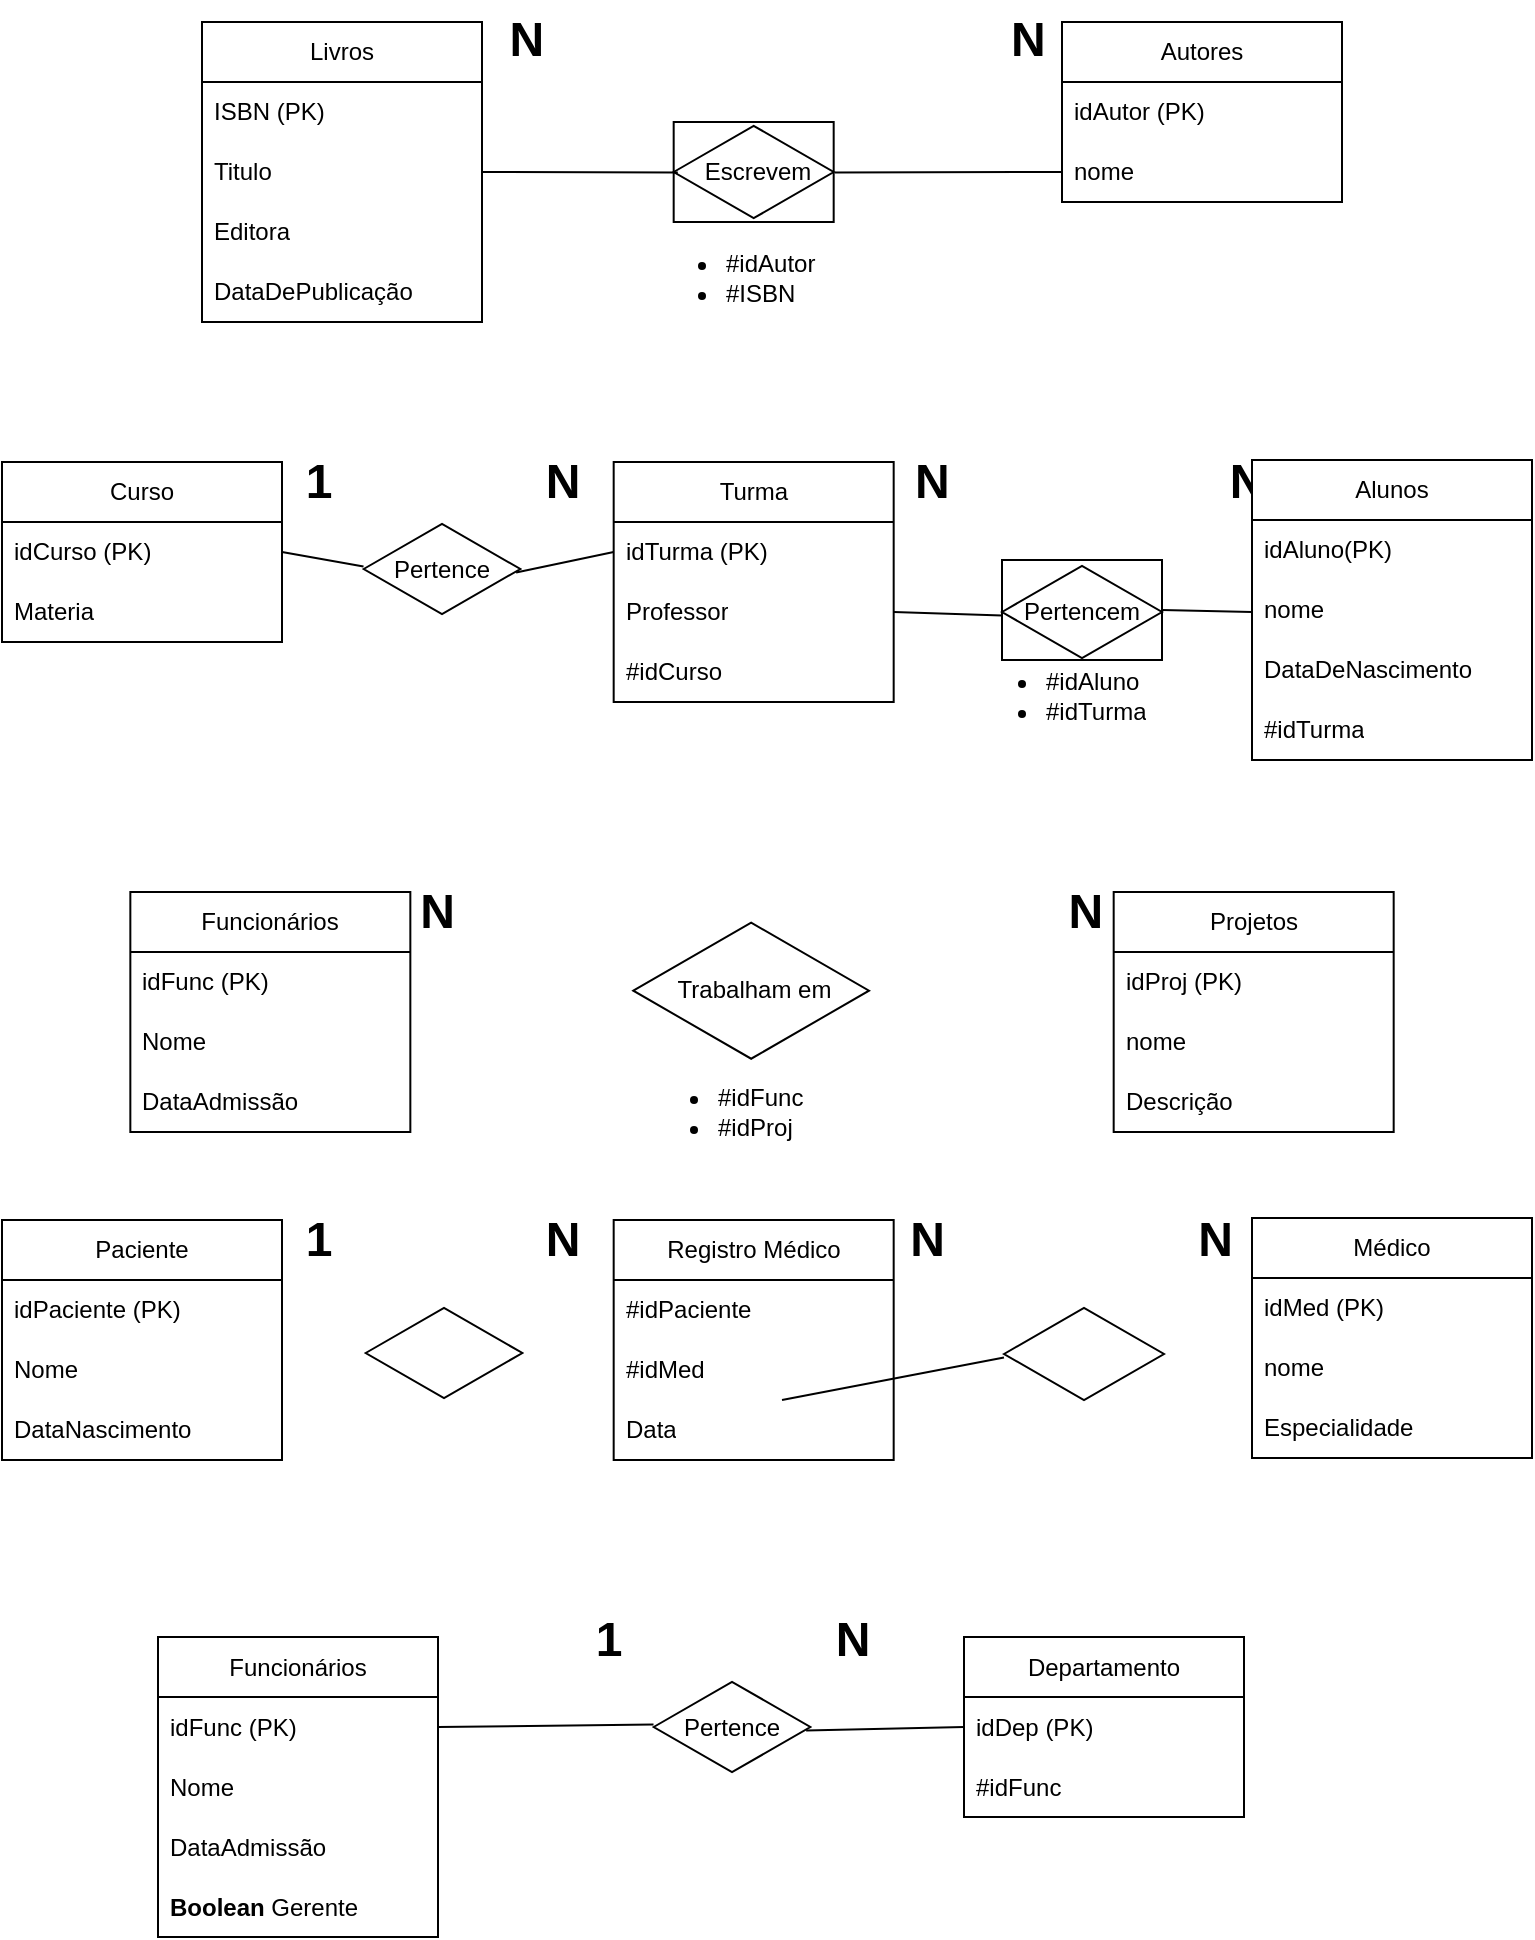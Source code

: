 <mxfile>
    <diagram id="42lzWISx-mne7a74D8Kh" name="Page-1">
        <mxGraphModel dx="851" dy="419" grid="1" gridSize="10" guides="1" tooltips="1" connect="1" arrows="1" fold="1" page="1" pageScale="1" pageWidth="850" pageHeight="1100" math="0" shadow="0">
            <root>
                <mxCell id="0"/>
                <mxCell id="1" parent="0"/>
                <mxCell id="2" value="" style="rounded=0;whiteSpace=wrap;html=1;" vertex="1" parent="1">
                    <mxGeometry x="542" y="320" width="80" height="50" as="geometry"/>
                </mxCell>
                <mxCell id="3" value="" style="rounded=0;whiteSpace=wrap;html=1;" vertex="1" parent="1">
                    <mxGeometry x="377.84" y="101" width="80" height="50" as="geometry"/>
                </mxCell>
                <mxCell id="4" value="&amp;nbsp;N&amp;nbsp; &amp;nbsp; &amp;nbsp; &amp;nbsp; &amp;nbsp; &amp;nbsp; &amp;nbsp; &amp;nbsp; &amp;nbsp; &amp;nbsp; &amp;nbsp;N" style="text;strokeColor=none;fillColor=none;html=1;fontSize=24;fontStyle=1;verticalAlign=middle;align=center;" vertex="1" parent="1">
                    <mxGeometry x="532" y="261" width="100" height="40" as="geometry"/>
                </mxCell>
                <mxCell id="5" value="1&amp;nbsp; &amp;nbsp; &amp;nbsp; &amp;nbsp; &amp;nbsp; &amp;nbsp; &amp;nbsp; &amp;nbsp; N" style="text;strokeColor=none;fillColor=none;html=1;fontSize=24;fontStyle=1;verticalAlign=middle;align=center;" vertex="1" parent="1">
                    <mxGeometry x="212" y="261" width="100" height="40" as="geometry"/>
                </mxCell>
                <mxCell id="6" value="Turma" style="swimlane;fontStyle=0;childLayout=stackLayout;horizontal=1;startSize=30;horizontalStack=0;resizeParent=1;resizeParentMax=0;resizeLast=0;collapsible=1;marginBottom=0;whiteSpace=wrap;html=1;" vertex="1" parent="1">
                    <mxGeometry x="347.84" y="271" width="140" height="120" as="geometry"/>
                </mxCell>
                <mxCell id="7" value="idTurma (PK)" style="text;strokeColor=none;fillColor=none;align=left;verticalAlign=middle;spacingLeft=4;spacingRight=4;overflow=hidden;points=[[0,0.5],[1,0.5]];portConstraint=eastwest;rotatable=0;whiteSpace=wrap;html=1;" vertex="1" parent="6">
                    <mxGeometry y="30" width="140" height="30" as="geometry"/>
                </mxCell>
                <mxCell id="8" value="Professor" style="text;strokeColor=none;fillColor=none;align=left;verticalAlign=middle;spacingLeft=4;spacingRight=4;overflow=hidden;points=[[0,0.5],[1,0.5]];portConstraint=eastwest;rotatable=0;whiteSpace=wrap;html=1;" vertex="1" parent="6">
                    <mxGeometry y="60" width="140" height="30" as="geometry"/>
                </mxCell>
                <mxCell id="9" value="#idCurso" style="text;strokeColor=none;fillColor=none;align=left;verticalAlign=middle;spacingLeft=4;spacingRight=4;overflow=hidden;points=[[0,0.5],[1,0.5]];portConstraint=eastwest;rotatable=0;whiteSpace=wrap;html=1;" vertex="1" parent="6">
                    <mxGeometry y="90" width="140" height="30" as="geometry"/>
                </mxCell>
                <mxCell id="10" value="Curso" style="swimlane;fontStyle=0;childLayout=stackLayout;horizontal=1;startSize=30;horizontalStack=0;resizeParent=1;resizeParentMax=0;resizeLast=0;collapsible=1;marginBottom=0;whiteSpace=wrap;html=1;" vertex="1" parent="1">
                    <mxGeometry x="42" y="271" width="140" height="90" as="geometry">
                        <mxRectangle x="140" y="170" width="130" height="30" as="alternateBounds"/>
                    </mxGeometry>
                </mxCell>
                <mxCell id="11" value="idCurso (PK)" style="text;strokeColor=none;fillColor=none;align=left;verticalAlign=middle;spacingLeft=4;spacingRight=4;overflow=hidden;points=[[0,0.5],[1,0.5]];portConstraint=eastwest;rotatable=0;whiteSpace=wrap;html=1;" vertex="1" parent="10">
                    <mxGeometry y="30" width="140" height="30" as="geometry"/>
                </mxCell>
                <mxCell id="12" value="Materia" style="text;strokeColor=none;fillColor=none;align=left;verticalAlign=middle;spacingLeft=4;spacingRight=4;overflow=hidden;points=[[0,0.5],[1,0.5]];portConstraint=eastwest;rotatable=0;whiteSpace=wrap;html=1;" vertex="1" parent="10">
                    <mxGeometry y="60" width="140" height="30" as="geometry"/>
                </mxCell>
                <mxCell id="13" value="Pertence" style="html=1;whiteSpace=wrap;aspect=fixed;shape=isoRectangle;" vertex="1" parent="1">
                    <mxGeometry x="222.84" y="301" width="78.33" height="47" as="geometry"/>
                </mxCell>
                <mxCell id="14" value="Pertencem" style="html=1;whiteSpace=wrap;aspect=fixed;shape=isoRectangle;" vertex="1" parent="1">
                    <mxGeometry x="542" y="322" width="80" height="48" as="geometry"/>
                </mxCell>
                <mxCell id="15" value="&lt;ul&gt;&lt;li&gt;&lt;span style=&quot;background-color: initial;&quot;&gt;#idAluno&lt;/span&gt;&lt;br&gt;&lt;/li&gt;&lt;li&gt;#idTurma&lt;/li&gt;&lt;/ul&gt;" style="text;strokeColor=none;fillColor=none;html=1;whiteSpace=wrap;verticalAlign=middle;overflow=hidden;" vertex="1" parent="1">
                    <mxGeometry x="522" y="348" width="100" height="80" as="geometry"/>
                </mxCell>
                <mxCell id="16" value="&amp;nbsp;N&amp;nbsp; &amp;nbsp; &amp;nbsp; &amp;nbsp; &amp;nbsp; &amp;nbsp; &amp;nbsp; &amp;nbsp; &amp;nbsp; &amp;nbsp; &amp;nbsp; &amp;nbsp; &amp;nbsp; &amp;nbsp; &amp;nbsp; &amp;nbsp; &amp;nbsp; &amp;nbsp; &amp;nbsp; &amp;nbsp; &amp;nbsp; &amp;nbsp; &amp;nbsp; N" style="text;strokeColor=none;fillColor=none;html=1;fontSize=24;fontStyle=1;verticalAlign=middle;align=center;" vertex="1" parent="1">
                    <mxGeometry x="367.84" y="476" width="100" height="40" as="geometry"/>
                </mxCell>
                <mxCell id="17" value="Projetos" style="swimlane;fontStyle=0;childLayout=stackLayout;horizontal=1;startSize=30;horizontalStack=0;resizeParent=1;resizeParentMax=0;resizeLast=0;collapsible=1;marginBottom=0;whiteSpace=wrap;html=1;" vertex="1" parent="1">
                    <mxGeometry x="597.84" y="486" width="140" height="120" as="geometry"/>
                </mxCell>
                <mxCell id="18" value="idProj (PK)" style="text;strokeColor=none;fillColor=none;align=left;verticalAlign=middle;spacingLeft=4;spacingRight=4;overflow=hidden;points=[[0,0.5],[1,0.5]];portConstraint=eastwest;rotatable=0;whiteSpace=wrap;html=1;" vertex="1" parent="17">
                    <mxGeometry y="30" width="140" height="30" as="geometry"/>
                </mxCell>
                <mxCell id="19" value="nome" style="text;strokeColor=none;fillColor=none;align=left;verticalAlign=middle;spacingLeft=4;spacingRight=4;overflow=hidden;points=[[0,0.5],[1,0.5]];portConstraint=eastwest;rotatable=0;whiteSpace=wrap;html=1;" vertex="1" parent="17">
                    <mxGeometry y="60" width="140" height="30" as="geometry"/>
                </mxCell>
                <mxCell id="20" value="Descrição" style="text;strokeColor=none;fillColor=none;align=left;verticalAlign=middle;spacingLeft=4;spacingRight=4;overflow=hidden;points=[[0,0.5],[1,0.5]];portConstraint=eastwest;rotatable=0;whiteSpace=wrap;html=1;" vertex="1" parent="17">
                    <mxGeometry y="90" width="140" height="30" as="geometry"/>
                </mxCell>
                <mxCell id="21" value="Funcionários" style="swimlane;fontStyle=0;childLayout=stackLayout;horizontal=1;startSize=30;horizontalStack=0;resizeParent=1;resizeParentMax=0;resizeLast=0;collapsible=1;marginBottom=0;whiteSpace=wrap;html=1;" vertex="1" parent="1">
                    <mxGeometry x="106.17" y="486" width="140" height="120" as="geometry"/>
                </mxCell>
                <mxCell id="22" value="idFunc (PK)" style="text;strokeColor=none;fillColor=none;align=left;verticalAlign=middle;spacingLeft=4;spacingRight=4;overflow=hidden;points=[[0,0.5],[1,0.5]];portConstraint=eastwest;rotatable=0;whiteSpace=wrap;html=1;" vertex="1" parent="21">
                    <mxGeometry y="30" width="140" height="30" as="geometry"/>
                </mxCell>
                <mxCell id="23" value="Nome" style="text;strokeColor=none;fillColor=none;align=left;verticalAlign=middle;spacingLeft=4;spacingRight=4;overflow=hidden;points=[[0,0.5],[1,0.5]];portConstraint=eastwest;rotatable=0;whiteSpace=wrap;html=1;" vertex="1" parent="21">
                    <mxGeometry y="60" width="140" height="30" as="geometry"/>
                </mxCell>
                <mxCell id="24" value="DataAdmissão" style="text;strokeColor=none;fillColor=none;align=left;verticalAlign=middle;spacingLeft=4;spacingRight=4;overflow=hidden;points=[[0,0.5],[1,0.5]];portConstraint=eastwest;rotatable=0;whiteSpace=wrap;html=1;" vertex="1" parent="21">
                    <mxGeometry y="90" width="140" height="30" as="geometry"/>
                </mxCell>
                <mxCell id="25" value="&lt;div style=&quot;&quot;&gt;&lt;span style=&quot;background-color: initial;&quot;&gt;&amp;nbsp; &amp;nbsp; &amp;nbsp; Trabalham em&lt;/span&gt;&lt;/div&gt;" style="html=1;whiteSpace=wrap;aspect=fixed;shape=isoRectangle;align=left;" vertex="1" parent="1">
                    <mxGeometry x="357.66" y="500" width="117.84" height="70.7" as="geometry"/>
                </mxCell>
                <mxCell id="26" value="&lt;ul&gt;&lt;li&gt;&lt;span style=&quot;background-color: initial;&quot;&gt;#idFunc&lt;/span&gt;&lt;br&gt;&lt;/li&gt;&lt;li&gt;#idProj&lt;/li&gt;&lt;/ul&gt;" style="text;strokeColor=none;fillColor=none;html=1;whiteSpace=wrap;verticalAlign=middle;overflow=hidden;" vertex="1" parent="1">
                    <mxGeometry x="357.84" y="556" width="100" height="80" as="geometry"/>
                </mxCell>
                <mxCell id="58" value="&amp;nbsp;N&amp;nbsp; &amp;nbsp; &amp;nbsp; &amp;nbsp; &amp;nbsp; &amp;nbsp; &amp;nbsp; &amp;nbsp; &amp;nbsp; &amp;nbsp; &amp;nbsp; &amp;nbsp; &amp;nbsp; &amp;nbsp; &amp;nbsp; &amp;nbsp; &amp;nbsp; &amp;nbsp;N" style="text;strokeColor=none;fillColor=none;html=1;fontSize=24;fontStyle=1;verticalAlign=middle;align=center;" vertex="1" parent="1">
                    <mxGeometry x="375.5" y="40" width="100" height="40" as="geometry"/>
                </mxCell>
                <mxCell id="59" value="Autores" style="swimlane;fontStyle=0;childLayout=stackLayout;horizontal=1;startSize=30;horizontalStack=0;resizeParent=1;resizeParentMax=0;resizeLast=0;collapsible=1;marginBottom=0;whiteSpace=wrap;html=1;" vertex="1" parent="1">
                    <mxGeometry x="572.0" y="51" width="140" height="90" as="geometry"/>
                </mxCell>
                <mxCell id="60" value="idAutor (PK)" style="text;strokeColor=none;fillColor=none;align=left;verticalAlign=middle;spacingLeft=4;spacingRight=4;overflow=hidden;points=[[0,0.5],[1,0.5]];portConstraint=eastwest;rotatable=0;whiteSpace=wrap;html=1;" vertex="1" parent="59">
                    <mxGeometry y="30" width="140" height="30" as="geometry"/>
                </mxCell>
                <mxCell id="61" value="nome" style="text;strokeColor=none;fillColor=none;align=left;verticalAlign=middle;spacingLeft=4;spacingRight=4;overflow=hidden;points=[[0,0.5],[1,0.5]];portConstraint=eastwest;rotatable=0;whiteSpace=wrap;html=1;" vertex="1" parent="59">
                    <mxGeometry y="60" width="140" height="30" as="geometry"/>
                </mxCell>
                <mxCell id="62" value="Livros" style="swimlane;fontStyle=0;childLayout=stackLayout;horizontal=1;startSize=30;horizontalStack=0;resizeParent=1;resizeParentMax=0;resizeLast=0;collapsible=1;marginBottom=0;whiteSpace=wrap;html=1;" vertex="1" parent="1">
                    <mxGeometry x="142" y="51" width="140" height="150" as="geometry"/>
                </mxCell>
                <mxCell id="63" value="ISBN (PK)" style="text;strokeColor=none;fillColor=none;align=left;verticalAlign=middle;spacingLeft=4;spacingRight=4;overflow=hidden;points=[[0,0.5],[1,0.5]];portConstraint=eastwest;rotatable=0;whiteSpace=wrap;html=1;" vertex="1" parent="62">
                    <mxGeometry y="30" width="140" height="30" as="geometry"/>
                </mxCell>
                <mxCell id="64" value="Titulo" style="text;strokeColor=none;fillColor=none;align=left;verticalAlign=middle;spacingLeft=4;spacingRight=4;overflow=hidden;points=[[0,0.5],[1,0.5]];portConstraint=eastwest;rotatable=0;whiteSpace=wrap;html=1;" vertex="1" parent="62">
                    <mxGeometry y="60" width="140" height="30" as="geometry"/>
                </mxCell>
                <mxCell id="65" value="Editora" style="text;strokeColor=none;fillColor=none;align=left;verticalAlign=middle;spacingLeft=4;spacingRight=4;overflow=hidden;points=[[0,0.5],[1,0.5]];portConstraint=eastwest;rotatable=0;whiteSpace=wrap;html=1;" vertex="1" parent="62">
                    <mxGeometry y="90" width="140" height="30" as="geometry"/>
                </mxCell>
                <mxCell id="66" value="DataDePublicação" style="text;strokeColor=none;fillColor=none;align=left;verticalAlign=middle;spacingLeft=4;spacingRight=4;overflow=hidden;points=[[0,0.5],[1,0.5]];portConstraint=eastwest;rotatable=0;whiteSpace=wrap;html=1;" vertex="1" parent="62">
                    <mxGeometry y="120" width="140" height="30" as="geometry"/>
                </mxCell>
                <mxCell id="67" value="&lt;div style=&quot;&quot;&gt;&amp;nbsp; &amp;nbsp; Escrevem&lt;/div&gt;" style="html=1;whiteSpace=wrap;aspect=fixed;shape=isoRectangle;align=left;" vertex="1" parent="1">
                    <mxGeometry x="377.84" y="102" width="80" height="48" as="geometry"/>
                </mxCell>
                <mxCell id="68" value="&lt;ul&gt;&lt;li&gt;#idAutor&lt;/li&gt;&lt;li&gt;#ISBN&lt;/li&gt;&lt;/ul&gt;" style="text;strokeColor=none;fillColor=none;html=1;whiteSpace=wrap;verticalAlign=middle;overflow=hidden;" vertex="1" parent="1">
                    <mxGeometry x="361.67" y="139" width="100" height="80" as="geometry"/>
                </mxCell>
                <mxCell id="69" value="" style="endArrow=none;html=1;rounded=0;exitX=1.007;exitY=0.505;exitDx=0;exitDy=0;exitPerimeter=0;entryX=0;entryY=0.5;entryDx=0;entryDy=0;" edge="1" parent="1" source="67" target="61">
                    <mxGeometry width="50" height="50" relative="1" as="geometry">
                        <mxPoint x="432" y="141" as="sourcePoint"/>
                        <mxPoint x="552" y="126" as="targetPoint"/>
                    </mxGeometry>
                </mxCell>
                <mxCell id="70" value="" style="endArrow=none;html=1;rounded=0;entryX=0.026;entryY=0.505;entryDx=0;entryDy=0;entryPerimeter=0;exitX=1;exitY=0.5;exitDx=0;exitDy=0;" edge="1" parent="1" source="64" target="67">
                    <mxGeometry width="50" height="50" relative="1" as="geometry">
                        <mxPoint x="292" y="126" as="sourcePoint"/>
                        <mxPoint x="482" y="91" as="targetPoint"/>
                    </mxGeometry>
                </mxCell>
                <mxCell id="71" value="" style="endArrow=none;html=1;rounded=0;exitX=1;exitY=0.5;exitDx=0;exitDy=0;entryX=0;entryY=0.536;entryDx=0;entryDy=0;entryPerimeter=0;" edge="1" parent="1" source="8" target="14">
                    <mxGeometry width="50" height="50" relative="1" as="geometry">
                        <mxPoint x="432" y="361" as="sourcePoint"/>
                        <mxPoint x="522" y="321" as="targetPoint"/>
                    </mxGeometry>
                </mxCell>
                <mxCell id="72" value="" style="endArrow=none;html=1;rounded=0;exitX=1;exitY=0.5;exitDx=0;exitDy=0;" edge="1" parent="1" source="2">
                    <mxGeometry width="50" height="50" relative="1" as="geometry">
                        <mxPoint x="432" y="361" as="sourcePoint"/>
                        <mxPoint x="667" y="346" as="targetPoint"/>
                    </mxGeometry>
                </mxCell>
                <mxCell id="73" value="" style="endArrow=none;html=1;rounded=0;exitX=0.973;exitY=0.537;exitDx=0;exitDy=0;exitPerimeter=0;entryX=0;entryY=0.5;entryDx=0;entryDy=0;" edge="1" parent="1" source="13" target="7">
                    <mxGeometry width="50" height="50" relative="1" as="geometry">
                        <mxPoint x="432" y="361" as="sourcePoint"/>
                        <mxPoint x="332" y="321" as="targetPoint"/>
                    </mxGeometry>
                </mxCell>
                <mxCell id="74" value="" style="endArrow=none;html=1;rounded=0;exitX=-0.001;exitY=0.474;exitDx=0;exitDy=0;exitPerimeter=0;entryX=1;entryY=0.5;entryDx=0;entryDy=0;" edge="1" parent="1" source="13" target="11">
                    <mxGeometry width="50" height="50" relative="1" as="geometry">
                        <mxPoint x="432" y="361" as="sourcePoint"/>
                        <mxPoint x="482" y="311" as="targetPoint"/>
                    </mxGeometry>
                </mxCell>
                <mxCell id="75" value="Alunos" style="swimlane;fontStyle=0;childLayout=stackLayout;horizontal=1;startSize=30;horizontalStack=0;resizeParent=1;resizeParentMax=0;resizeLast=0;collapsible=1;marginBottom=0;whiteSpace=wrap;html=1;" vertex="1" parent="1">
                    <mxGeometry x="667" y="270" width="140" height="150" as="geometry"/>
                </mxCell>
                <mxCell id="76" value="idAluno(PK)" style="text;strokeColor=none;fillColor=none;align=left;verticalAlign=middle;spacingLeft=4;spacingRight=4;overflow=hidden;points=[[0,0.5],[1,0.5]];portConstraint=eastwest;rotatable=0;whiteSpace=wrap;html=1;" vertex="1" parent="75">
                    <mxGeometry y="30" width="140" height="30" as="geometry"/>
                </mxCell>
                <mxCell id="77" value="nome" style="text;strokeColor=none;fillColor=none;align=left;verticalAlign=middle;spacingLeft=4;spacingRight=4;overflow=hidden;points=[[0,0.5],[1,0.5]];portConstraint=eastwest;rotatable=0;whiteSpace=wrap;html=1;" vertex="1" parent="75">
                    <mxGeometry y="60" width="140" height="30" as="geometry"/>
                </mxCell>
                <mxCell id="78" value="DataDeNascimento" style="text;strokeColor=none;fillColor=none;align=left;verticalAlign=middle;spacingLeft=4;spacingRight=4;overflow=hidden;points=[[0,0.5],[1,0.5]];portConstraint=eastwest;rotatable=0;whiteSpace=wrap;html=1;" vertex="1" parent="75">
                    <mxGeometry y="90" width="140" height="30" as="geometry"/>
                </mxCell>
                <mxCell id="79" value="#idTurma" style="text;strokeColor=none;fillColor=none;align=left;verticalAlign=middle;spacingLeft=4;spacingRight=4;overflow=hidden;points=[[0,0.5],[1,0.5]];portConstraint=eastwest;rotatable=0;whiteSpace=wrap;html=1;" vertex="1" parent="75">
                    <mxGeometry y="120" width="140" height="30" as="geometry"/>
                </mxCell>
                <mxCell id="82" value="&amp;nbsp;N&amp;nbsp; &amp;nbsp; &amp;nbsp; &amp;nbsp; &amp;nbsp; &amp;nbsp; &amp;nbsp; &amp;nbsp; &amp;nbsp; &amp;nbsp;N" style="text;strokeColor=none;fillColor=none;html=1;fontSize=24;fontStyle=1;verticalAlign=middle;align=center;" vertex="1" parent="1">
                    <mxGeometry x="523" y="640" width="100" height="40" as="geometry"/>
                </mxCell>
                <mxCell id="83" value="1&amp;nbsp; &amp;nbsp; &amp;nbsp; &amp;nbsp; &amp;nbsp; &amp;nbsp; &amp;nbsp; &amp;nbsp; N" style="text;strokeColor=none;fillColor=none;html=1;fontSize=24;fontStyle=1;verticalAlign=middle;align=center;" vertex="1" parent="1">
                    <mxGeometry x="212" y="640" width="100" height="40" as="geometry"/>
                </mxCell>
                <mxCell id="84" value="Registro Médico" style="swimlane;fontStyle=0;childLayout=stackLayout;horizontal=1;startSize=30;horizontalStack=0;resizeParent=1;resizeParentMax=0;resizeLast=0;collapsible=1;marginBottom=0;whiteSpace=wrap;html=1;" vertex="1" parent="1">
                    <mxGeometry x="347.84" y="650" width="140" height="120" as="geometry"/>
                </mxCell>
                <mxCell id="85" value="#idPaciente" style="text;strokeColor=none;fillColor=none;align=left;verticalAlign=middle;spacingLeft=4;spacingRight=4;overflow=hidden;points=[[0,0.5],[1,0.5]];portConstraint=eastwest;rotatable=0;whiteSpace=wrap;html=1;" vertex="1" parent="84">
                    <mxGeometry y="30" width="140" height="30" as="geometry"/>
                </mxCell>
                <mxCell id="126" value="#idMed" style="text;strokeColor=none;fillColor=none;align=left;verticalAlign=middle;spacingLeft=4;spacingRight=4;overflow=hidden;points=[[0,0.5],[1,0.5]];portConstraint=eastwest;rotatable=0;whiteSpace=wrap;html=1;" vertex="1" parent="84">
                    <mxGeometry y="60" width="140" height="30" as="geometry"/>
                </mxCell>
                <mxCell id="129" value="Data" style="text;strokeColor=none;fillColor=none;align=left;verticalAlign=middle;spacingLeft=4;spacingRight=4;overflow=hidden;points=[[0,0.5],[1,0.5]];portConstraint=eastwest;rotatable=0;whiteSpace=wrap;html=1;" vertex="1" parent="84">
                    <mxGeometry y="90" width="140" height="30" as="geometry"/>
                </mxCell>
                <mxCell id="88" value="Paciente" style="swimlane;fontStyle=0;childLayout=stackLayout;horizontal=1;startSize=30;horizontalStack=0;resizeParent=1;resizeParentMax=0;resizeLast=0;collapsible=1;marginBottom=0;whiteSpace=wrap;html=1;" vertex="1" parent="1">
                    <mxGeometry x="42" y="650" width="140" height="120" as="geometry">
                        <mxRectangle x="140" y="170" width="130" height="30" as="alternateBounds"/>
                    </mxGeometry>
                </mxCell>
                <mxCell id="89" value="idPaciente (PK)" style="text;strokeColor=none;fillColor=none;align=left;verticalAlign=middle;spacingLeft=4;spacingRight=4;overflow=hidden;points=[[0,0.5],[1,0.5]];portConstraint=eastwest;rotatable=0;whiteSpace=wrap;html=1;" vertex="1" parent="88">
                    <mxGeometry y="30" width="140" height="30" as="geometry"/>
                </mxCell>
                <mxCell id="90" value="Nome" style="text;strokeColor=none;fillColor=none;align=left;verticalAlign=middle;spacingLeft=4;spacingRight=4;overflow=hidden;points=[[0,0.5],[1,0.5]];portConstraint=eastwest;rotatable=0;whiteSpace=wrap;html=1;" vertex="1" parent="88">
                    <mxGeometry y="60" width="140" height="30" as="geometry"/>
                </mxCell>
                <mxCell id="125" value="DataNascimento" style="text;strokeColor=none;fillColor=none;align=left;verticalAlign=middle;spacingLeft=4;spacingRight=4;overflow=hidden;points=[[0,0.5],[1,0.5]];portConstraint=eastwest;rotatable=0;whiteSpace=wrap;html=1;" vertex="1" parent="88">
                    <mxGeometry y="90" width="140" height="30" as="geometry"/>
                </mxCell>
                <mxCell id="91" value="" style="html=1;whiteSpace=wrap;aspect=fixed;shape=isoRectangle;" vertex="1" parent="1">
                    <mxGeometry x="223.84" y="693" width="78.33" height="47" as="geometry"/>
                </mxCell>
                <mxCell id="92" value="" style="html=1;whiteSpace=wrap;aspect=fixed;shape=isoRectangle;" vertex="1" parent="1">
                    <mxGeometry x="543" y="693" width="80" height="48" as="geometry"/>
                </mxCell>
                <mxCell id="94" value="" style="endArrow=none;html=1;rounded=0;exitX=1;exitY=0.5;exitDx=0;exitDy=0;entryX=0;entryY=0.536;entryDx=0;entryDy=0;entryPerimeter=0;" edge="1" parent="1" source="86" target="92">
                    <mxGeometry width="50" height="50" relative="1" as="geometry">
                        <mxPoint x="432" y="740" as="sourcePoint"/>
                        <mxPoint x="522" y="700" as="targetPoint"/>
                    </mxGeometry>
                </mxCell>
                <mxCell id="98" value="Médico" style="swimlane;fontStyle=0;childLayout=stackLayout;horizontal=1;startSize=30;horizontalStack=0;resizeParent=1;resizeParentMax=0;resizeLast=0;collapsible=1;marginBottom=0;whiteSpace=wrap;html=1;" vertex="1" parent="1">
                    <mxGeometry x="667" y="649" width="140" height="120" as="geometry"/>
                </mxCell>
                <mxCell id="99" value="idMed (PK)" style="text;strokeColor=none;fillColor=none;align=left;verticalAlign=middle;spacingLeft=4;spacingRight=4;overflow=hidden;points=[[0,0.5],[1,0.5]];portConstraint=eastwest;rotatable=0;whiteSpace=wrap;html=1;" vertex="1" parent="98">
                    <mxGeometry y="30" width="140" height="30" as="geometry"/>
                </mxCell>
                <mxCell id="100" value="nome" style="text;strokeColor=none;fillColor=none;align=left;verticalAlign=middle;spacingLeft=4;spacingRight=4;overflow=hidden;points=[[0,0.5],[1,0.5]];portConstraint=eastwest;rotatable=0;whiteSpace=wrap;html=1;" vertex="1" parent="98">
                    <mxGeometry y="60" width="140" height="30" as="geometry"/>
                </mxCell>
                <mxCell id="101" value="Especialidade" style="text;strokeColor=none;fillColor=none;align=left;verticalAlign=middle;spacingLeft=4;spacingRight=4;overflow=hidden;points=[[0,0.5],[1,0.5]];portConstraint=eastwest;rotatable=0;whiteSpace=wrap;html=1;" vertex="1" parent="98">
                    <mxGeometry y="90" width="140" height="30" as="geometry"/>
                </mxCell>
                <mxCell id="105" value="1&amp;nbsp; &amp;nbsp; &amp;nbsp; &amp;nbsp; &amp;nbsp; &amp;nbsp; &amp;nbsp; &amp;nbsp; N" style="text;strokeColor=none;fillColor=none;html=1;fontSize=24;fontStyle=1;verticalAlign=middle;align=center;" vertex="1" parent="1">
                    <mxGeometry x="357.01" y="840" width="100" height="40" as="geometry"/>
                </mxCell>
                <mxCell id="106" value="Departamento" style="swimlane;fontStyle=0;childLayout=stackLayout;horizontal=1;startSize=30;horizontalStack=0;resizeParent=1;resizeParentMax=0;resizeLast=0;collapsible=1;marginBottom=0;whiteSpace=wrap;html=1;" vertex="1" parent="1">
                    <mxGeometry x="523" y="858.5" width="140" height="90" as="geometry"/>
                </mxCell>
                <mxCell id="107" value="idDep (PK)" style="text;strokeColor=none;fillColor=none;align=left;verticalAlign=middle;spacingLeft=4;spacingRight=4;overflow=hidden;points=[[0,0.5],[1,0.5]];portConstraint=eastwest;rotatable=0;whiteSpace=wrap;html=1;" vertex="1" parent="106">
                    <mxGeometry y="30" width="140" height="30" as="geometry"/>
                </mxCell>
                <mxCell id="108" value="#idFunc" style="text;strokeColor=none;fillColor=none;align=left;verticalAlign=middle;spacingLeft=4;spacingRight=4;overflow=hidden;points=[[0,0.5],[1,0.5]];portConstraint=eastwest;rotatable=0;whiteSpace=wrap;html=1;" vertex="1" parent="106">
                    <mxGeometry y="60" width="140" height="30" as="geometry"/>
                </mxCell>
                <mxCell id="110" value="Funcionários" style="swimlane;fontStyle=0;childLayout=stackLayout;horizontal=1;startSize=30;horizontalStack=0;resizeParent=1;resizeParentMax=0;resizeLast=0;collapsible=1;marginBottom=0;whiteSpace=wrap;html=1;" vertex="1" parent="1">
                    <mxGeometry x="120" y="858.5" width="140" height="150" as="geometry">
                        <mxRectangle x="140" y="170" width="130" height="30" as="alternateBounds"/>
                    </mxGeometry>
                </mxCell>
                <mxCell id="111" value="idFunc (PK)" style="text;strokeColor=none;fillColor=none;align=left;verticalAlign=middle;spacingLeft=4;spacingRight=4;overflow=hidden;points=[[0,0.5],[1,0.5]];portConstraint=eastwest;rotatable=0;whiteSpace=wrap;html=1;" vertex="1" parent="110">
                    <mxGeometry y="30" width="140" height="30" as="geometry"/>
                </mxCell>
                <mxCell id="112" value="Nome" style="text;strokeColor=none;fillColor=none;align=left;verticalAlign=middle;spacingLeft=4;spacingRight=4;overflow=hidden;points=[[0,0.5],[1,0.5]];portConstraint=eastwest;rotatable=0;whiteSpace=wrap;html=1;" vertex="1" parent="110">
                    <mxGeometry y="60" width="140" height="30" as="geometry"/>
                </mxCell>
                <mxCell id="130" value="DataAdmissão" style="text;strokeColor=none;fillColor=none;align=left;verticalAlign=middle;spacingLeft=4;spacingRight=4;overflow=hidden;points=[[0,0.5],[1,0.5]];portConstraint=eastwest;rotatable=0;whiteSpace=wrap;html=1;" vertex="1" parent="110">
                    <mxGeometry y="90" width="140" height="30" as="geometry"/>
                </mxCell>
                <mxCell id="131" value="&lt;b&gt;Boolean &lt;/b&gt;Gerente" style="text;strokeColor=none;fillColor=none;align=left;verticalAlign=middle;spacingLeft=4;spacingRight=4;overflow=hidden;points=[[0,0.5],[1,0.5]];portConstraint=eastwest;rotatable=0;whiteSpace=wrap;html=1;" vertex="1" parent="110">
                    <mxGeometry y="120" width="140" height="30" as="geometry"/>
                </mxCell>
                <mxCell id="113" value="Pertence" style="html=1;whiteSpace=wrap;aspect=fixed;shape=isoRectangle;" vertex="1" parent="1">
                    <mxGeometry x="367.84" y="880" width="78.33" height="47" as="geometry"/>
                </mxCell>
                <mxCell id="118" value="" style="endArrow=none;html=1;rounded=0;exitX=0.973;exitY=0.537;exitDx=0;exitDy=0;exitPerimeter=0;entryX=0;entryY=0.5;entryDx=0;entryDy=0;" edge="1" parent="1" source="113" target="107">
                    <mxGeometry width="50" height="50" relative="1" as="geometry">
                        <mxPoint x="433" y="940" as="sourcePoint"/>
                        <mxPoint x="333" y="900" as="targetPoint"/>
                    </mxGeometry>
                </mxCell>
                <mxCell id="119" value="" style="endArrow=none;html=1;rounded=0;exitX=-0.001;exitY=0.474;exitDx=0;exitDy=0;exitPerimeter=0;entryX=1;entryY=0.5;entryDx=0;entryDy=0;" edge="1" parent="1" source="113" target="111">
                    <mxGeometry width="50" height="50" relative="1" as="geometry">
                        <mxPoint x="433" y="940" as="sourcePoint"/>
                        <mxPoint x="483" y="890" as="targetPoint"/>
                    </mxGeometry>
                </mxCell>
            </root>
        </mxGraphModel>
    </diagram>
</mxfile>